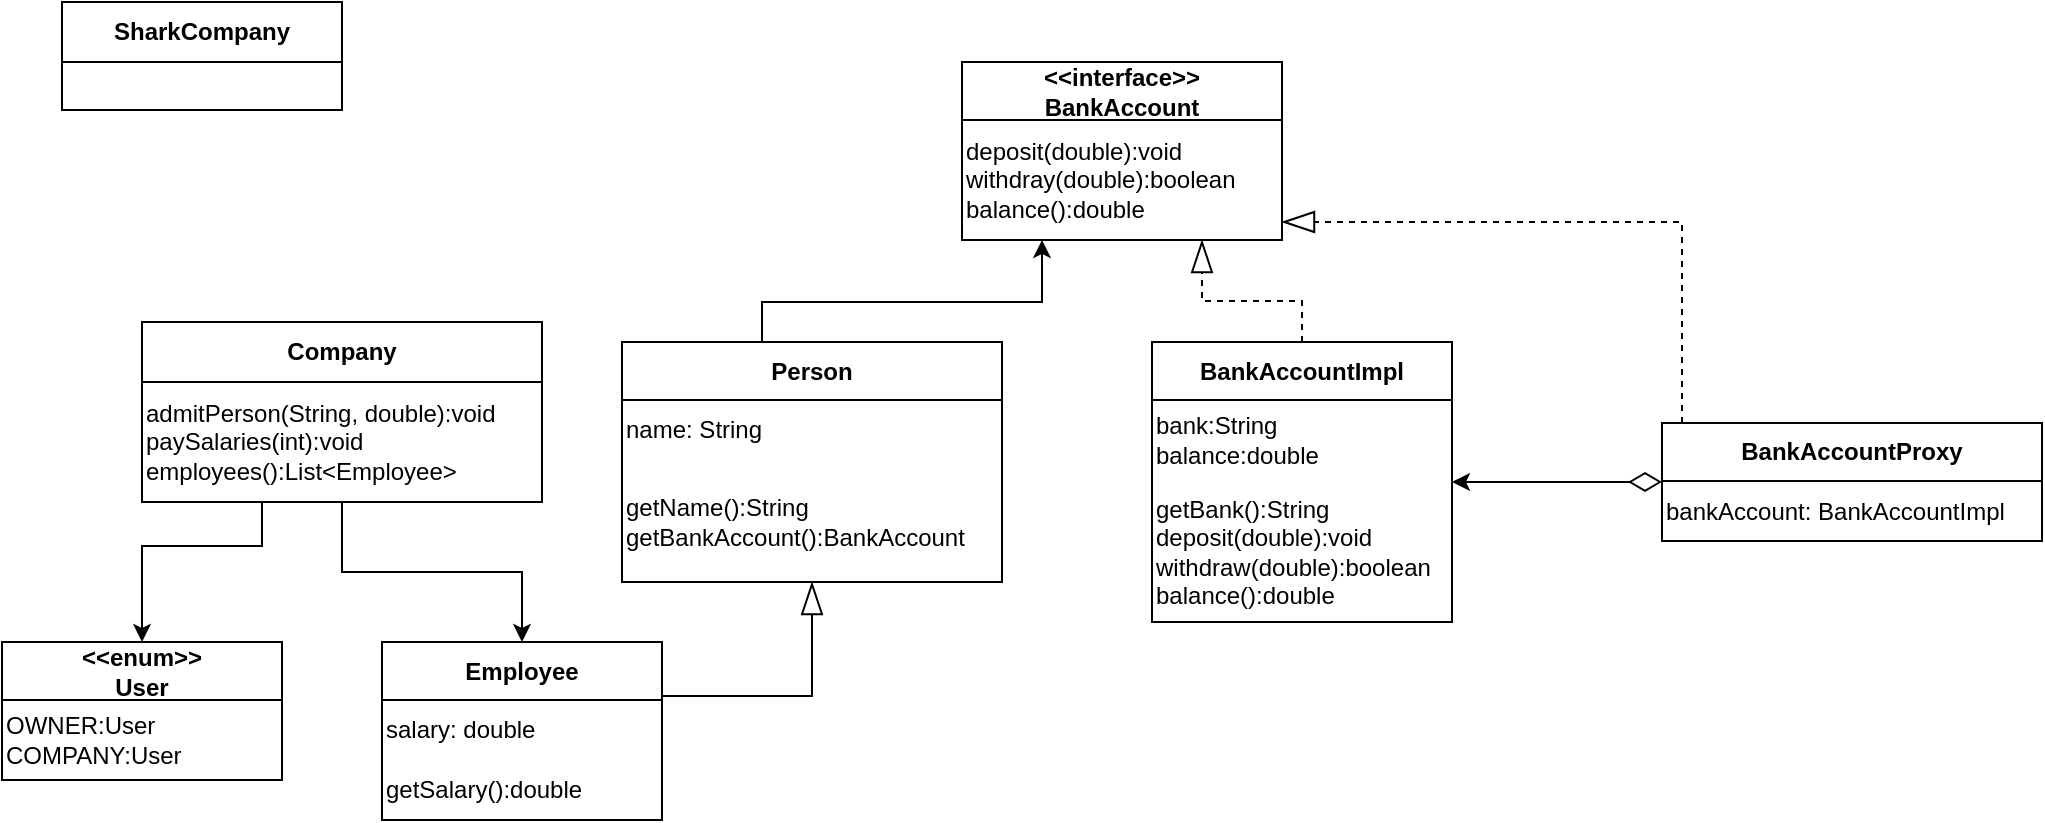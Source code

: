 <mxfile version="21.2.6" type="device">
  <diagram name="Página-1" id="_E6KtO3e54G-H0Vhv0pH">
    <mxGraphModel dx="1050" dy="545" grid="1" gridSize="10" guides="1" tooltips="1" connect="1" arrows="1" fold="1" page="1" pageScale="1" pageWidth="1169" pageHeight="827" math="0" shadow="0">
      <root>
        <mxCell id="0" />
        <mxCell id="1" parent="0" />
        <mxCell id="9GFadOBe7EH0LAuA_wLa-1" value="&amp;lt;&amp;lt;interface&amp;gt;&amp;gt;&lt;br&gt;BankAccount" style="swimlane;fontStyle=1;align=center;verticalAlign=middle;childLayout=stackLayout;horizontal=1;startSize=29;horizontalStack=0;resizeParent=1;resizeParentMax=0;resizeLast=0;collapsible=0;marginBottom=0;html=1;whiteSpace=wrap;" parent="1" vertex="1">
          <mxGeometry x="490" y="80" width="160" height="89" as="geometry" />
        </mxCell>
        <mxCell id="_PGqOGPXMrSJ8BHvzS2X-1" value="deposit(double):void&lt;br&gt;withdray(double):boolean&lt;br&gt;balance():double" style="text;html=1;align=left;verticalAlign=middle;resizable=0;points=[];autosize=1;strokeColor=none;fillColor=none;" vertex="1" parent="9GFadOBe7EH0LAuA_wLa-1">
          <mxGeometry y="29" width="160" height="60" as="geometry" />
        </mxCell>
        <mxCell id="9GFadOBe7EH0LAuA_wLa-7" style="edgeStyle=orthogonalEdgeStyle;rounded=0;orthogonalLoop=1;jettySize=auto;html=1;entryX=0.75;entryY=1;entryDx=0;entryDy=0;dashed=1;endArrow=blockThin;endFill=0;endSize=14;" parent="1" source="9GFadOBe7EH0LAuA_wLa-4" target="9GFadOBe7EH0LAuA_wLa-1" edge="1">
          <mxGeometry relative="1" as="geometry" />
        </mxCell>
        <mxCell id="9GFadOBe7EH0LAuA_wLa-4" value="BankAccountImpl" style="swimlane;fontStyle=1;align=center;verticalAlign=middle;childLayout=stackLayout;horizontal=1;startSize=29;horizontalStack=0;resizeParent=1;resizeParentMax=0;resizeLast=0;collapsible=0;marginBottom=0;html=1;whiteSpace=wrap;" parent="1" vertex="1">
          <mxGeometry x="585" y="220" width="150" height="140" as="geometry" />
        </mxCell>
        <mxCell id="_PGqOGPXMrSJ8BHvzS2X-2" value="bank:String&lt;br&gt;balance:double" style="text;html=1;align=left;verticalAlign=middle;resizable=0;points=[];autosize=1;strokeColor=none;fillColor=none;" vertex="1" parent="9GFadOBe7EH0LAuA_wLa-4">
          <mxGeometry y="29" width="150" height="40" as="geometry" />
        </mxCell>
        <mxCell id="_PGqOGPXMrSJ8BHvzS2X-3" value="getBank():String&lt;br&gt;deposit(double):void&lt;br&gt;withdraw(double):boolean&lt;br&gt;balance():double&lt;br&gt;" style="text;html=1;strokeColor=none;fillColor=none;align=left;verticalAlign=middle;whiteSpace=wrap;rounded=0;" vertex="1" parent="9GFadOBe7EH0LAuA_wLa-4">
          <mxGeometry y="69" width="150" height="71" as="geometry" />
        </mxCell>
        <mxCell id="9GFadOBe7EH0LAuA_wLa-18" style="edgeStyle=orthogonalEdgeStyle;rounded=0;orthogonalLoop=1;jettySize=auto;html=1;dashed=1;endArrow=blockThin;endFill=0;endSize=14;" parent="1" source="9GFadOBe7EH0LAuA_wLa-8" target="9GFadOBe7EH0LAuA_wLa-1" edge="1">
          <mxGeometry relative="1" as="geometry">
            <Array as="points">
              <mxPoint x="850" y="160" />
              <mxPoint x="620" y="160" />
            </Array>
          </mxGeometry>
        </mxCell>
        <mxCell id="9GFadOBe7EH0LAuA_wLa-20" style="edgeStyle=orthogonalEdgeStyle;rounded=0;orthogonalLoop=1;jettySize=auto;html=1;entryX=1;entryY=0.5;entryDx=0;entryDy=0;startArrow=diamondThin;startFill=0;startSize=14;" parent="1" source="9GFadOBe7EH0LAuA_wLa-8" target="9GFadOBe7EH0LAuA_wLa-4" edge="1">
          <mxGeometry relative="1" as="geometry" />
        </mxCell>
        <mxCell id="9GFadOBe7EH0LAuA_wLa-8" value="BankAccountProxy" style="swimlane;fontStyle=1;align=center;verticalAlign=middle;childLayout=stackLayout;horizontal=1;startSize=29;horizontalStack=0;resizeParent=1;resizeParentMax=0;resizeLast=0;collapsible=0;marginBottom=0;html=1;whiteSpace=wrap;" parent="1" vertex="1">
          <mxGeometry x="840" y="260.5" width="190" height="59" as="geometry" />
        </mxCell>
        <mxCell id="_PGqOGPXMrSJ8BHvzS2X-11" value="bankAccount: BankAccountImpl" style="text;html=1;align=left;verticalAlign=middle;resizable=0;points=[];autosize=1;strokeColor=none;fillColor=none;" vertex="1" parent="9GFadOBe7EH0LAuA_wLa-8">
          <mxGeometry y="29" width="190" height="30" as="geometry" />
        </mxCell>
        <mxCell id="9GFadOBe7EH0LAuA_wLa-22" style="edgeStyle=orthogonalEdgeStyle;rounded=0;orthogonalLoop=1;jettySize=auto;html=1;entryX=0.25;entryY=1;entryDx=0;entryDy=0;" parent="1" source="9GFadOBe7EH0LAuA_wLa-21" target="9GFadOBe7EH0LAuA_wLa-1" edge="1">
          <mxGeometry relative="1" as="geometry">
            <Array as="points">
              <mxPoint x="390" y="200" />
              <mxPoint x="530" y="200" />
            </Array>
          </mxGeometry>
        </mxCell>
        <mxCell id="9GFadOBe7EH0LAuA_wLa-21" value="Person" style="swimlane;fontStyle=1;align=center;verticalAlign=middle;childLayout=stackLayout;horizontal=1;startSize=29;horizontalStack=0;resizeParent=1;resizeParentMax=0;resizeLast=0;collapsible=0;marginBottom=0;html=1;whiteSpace=wrap;" parent="1" vertex="1">
          <mxGeometry x="320" y="220" width="190" height="120" as="geometry" />
        </mxCell>
        <mxCell id="_PGqOGPXMrSJ8BHvzS2X-4" value="name: String" style="text;html=1;align=left;verticalAlign=middle;resizable=0;points=[];autosize=1;strokeColor=none;fillColor=none;" vertex="1" parent="9GFadOBe7EH0LAuA_wLa-21">
          <mxGeometry y="29" width="190" height="30" as="geometry" />
        </mxCell>
        <mxCell id="_PGqOGPXMrSJ8BHvzS2X-5" value="getName():String&lt;br&gt;getBankAccount():BankAccount" style="text;html=1;strokeColor=none;fillColor=none;align=left;verticalAlign=middle;whiteSpace=wrap;rounded=0;" vertex="1" parent="9GFadOBe7EH0LAuA_wLa-21">
          <mxGeometry y="59" width="190" height="61" as="geometry" />
        </mxCell>
        <mxCell id="9GFadOBe7EH0LAuA_wLa-24" style="edgeStyle=orthogonalEdgeStyle;rounded=0;orthogonalLoop=1;jettySize=auto;html=1;entryX=0.5;entryY=1;entryDx=0;entryDy=0;endArrow=blockThin;endFill=0;endSize=14;" parent="1" source="9GFadOBe7EH0LAuA_wLa-23" target="9GFadOBe7EH0LAuA_wLa-21" edge="1">
          <mxGeometry relative="1" as="geometry">
            <Array as="points">
              <mxPoint x="415" y="397" />
            </Array>
          </mxGeometry>
        </mxCell>
        <mxCell id="9GFadOBe7EH0LAuA_wLa-23" value="Employee" style="swimlane;fontStyle=1;align=center;verticalAlign=middle;childLayout=stackLayout;horizontal=1;startSize=29;horizontalStack=0;resizeParent=1;resizeParentMax=0;resizeLast=0;collapsible=0;marginBottom=0;html=1;whiteSpace=wrap;" parent="1" vertex="1">
          <mxGeometry x="200" y="370" width="140" height="89" as="geometry" />
        </mxCell>
        <mxCell id="_PGqOGPXMrSJ8BHvzS2X-6" value="salary: double" style="text;html=1;align=left;verticalAlign=middle;resizable=0;points=[];autosize=1;strokeColor=none;fillColor=none;" vertex="1" parent="9GFadOBe7EH0LAuA_wLa-23">
          <mxGeometry y="29" width="140" height="30" as="geometry" />
        </mxCell>
        <mxCell id="_PGqOGPXMrSJ8BHvzS2X-7" value="getSalary():double" style="text;html=1;strokeColor=none;fillColor=none;align=left;verticalAlign=middle;whiteSpace=wrap;rounded=0;" vertex="1" parent="9GFadOBe7EH0LAuA_wLa-23">
          <mxGeometry y="59" width="140" height="30" as="geometry" />
        </mxCell>
        <mxCell id="9GFadOBe7EH0LAuA_wLa-26" style="edgeStyle=orthogonalEdgeStyle;rounded=0;orthogonalLoop=1;jettySize=auto;html=1;entryX=0.5;entryY=0;entryDx=0;entryDy=0;" parent="1" source="9GFadOBe7EH0LAuA_wLa-25" target="9GFadOBe7EH0LAuA_wLa-23" edge="1">
          <mxGeometry relative="1" as="geometry" />
        </mxCell>
        <mxCell id="9GFadOBe7EH0LAuA_wLa-28" style="edgeStyle=orthogonalEdgeStyle;rounded=0;orthogonalLoop=1;jettySize=auto;html=1;" parent="1" source="9GFadOBe7EH0LAuA_wLa-25" target="9GFadOBe7EH0LAuA_wLa-27" edge="1">
          <mxGeometry relative="1" as="geometry">
            <Array as="points">
              <mxPoint x="140" y="322" />
              <mxPoint x="80" y="322" />
            </Array>
          </mxGeometry>
        </mxCell>
        <mxCell id="9GFadOBe7EH0LAuA_wLa-25" value="Company" style="swimlane;fontStyle=1;align=center;verticalAlign=middle;childLayout=stackLayout;horizontal=1;startSize=30;horizontalStack=0;resizeParent=1;resizeParentMax=0;resizeLast=0;collapsible=0;marginBottom=0;html=1;whiteSpace=wrap;" parent="1" vertex="1">
          <mxGeometry x="80" y="210" width="200" height="90" as="geometry" />
        </mxCell>
        <mxCell id="_PGqOGPXMrSJ8BHvzS2X-8" value="admitPerson(String, double):void&lt;br&gt;paySalaries(int):void&lt;br&gt;employees():List&amp;lt;Employee&amp;gt;" style="text;html=1;align=left;verticalAlign=middle;resizable=0;points=[];autosize=1;strokeColor=none;fillColor=none;" vertex="1" parent="9GFadOBe7EH0LAuA_wLa-25">
          <mxGeometry y="30" width="200" height="60" as="geometry" />
        </mxCell>
        <mxCell id="9GFadOBe7EH0LAuA_wLa-27" value="&amp;lt;&amp;lt;enum&amp;gt;&amp;gt;&lt;br&gt;User" style="swimlane;fontStyle=1;align=center;verticalAlign=middle;childLayout=stackLayout;horizontal=1;startSize=29;horizontalStack=0;resizeParent=1;resizeParentMax=0;resizeLast=0;collapsible=0;marginBottom=0;html=1;whiteSpace=wrap;" parent="1" vertex="1">
          <mxGeometry x="10" y="370" width="140" height="69" as="geometry" />
        </mxCell>
        <mxCell id="_PGqOGPXMrSJ8BHvzS2X-9" value="OWNER:User&lt;br&gt;COMPANY:User" style="text;html=1;align=left;verticalAlign=middle;resizable=0;points=[];autosize=1;strokeColor=none;fillColor=none;" vertex="1" parent="9GFadOBe7EH0LAuA_wLa-27">
          <mxGeometry y="29" width="140" height="40" as="geometry" />
        </mxCell>
        <mxCell id="9GFadOBe7EH0LAuA_wLa-29" value="SharkCompany" style="swimlane;fontStyle=1;align=center;verticalAlign=middle;childLayout=stackLayout;horizontal=1;startSize=30;horizontalStack=0;resizeParent=1;resizeParentMax=0;resizeLast=0;collapsible=0;marginBottom=0;html=1;whiteSpace=wrap;" parent="1" vertex="1">
          <mxGeometry x="40" y="50" width="140" height="54" as="geometry" />
        </mxCell>
      </root>
    </mxGraphModel>
  </diagram>
</mxfile>
